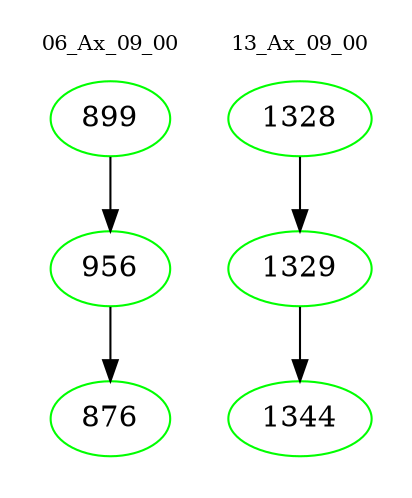 digraph{
subgraph cluster_0 {
color = white
label = "06_Ax_09_00";
fontsize=10;
T0_899 [label="899", color="green"]
T0_899 -> T0_956 [color="black"]
T0_956 [label="956", color="green"]
T0_956 -> T0_876 [color="black"]
T0_876 [label="876", color="green"]
}
subgraph cluster_1 {
color = white
label = "13_Ax_09_00";
fontsize=10;
T1_1328 [label="1328", color="green"]
T1_1328 -> T1_1329 [color="black"]
T1_1329 [label="1329", color="green"]
T1_1329 -> T1_1344 [color="black"]
T1_1344 [label="1344", color="green"]
}
}

